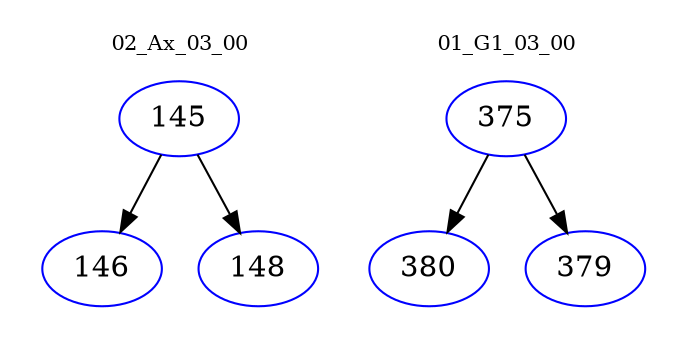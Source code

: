 digraph{
subgraph cluster_0 {
color = white
label = "02_Ax_03_00";
fontsize=10;
T0_145 [label="145", color="blue"]
T0_145 -> T0_146 [color="black"]
T0_146 [label="146", color="blue"]
T0_145 -> T0_148 [color="black"]
T0_148 [label="148", color="blue"]
}
subgraph cluster_1 {
color = white
label = "01_G1_03_00";
fontsize=10;
T1_375 [label="375", color="blue"]
T1_375 -> T1_380 [color="black"]
T1_380 [label="380", color="blue"]
T1_375 -> T1_379 [color="black"]
T1_379 [label="379", color="blue"]
}
}
